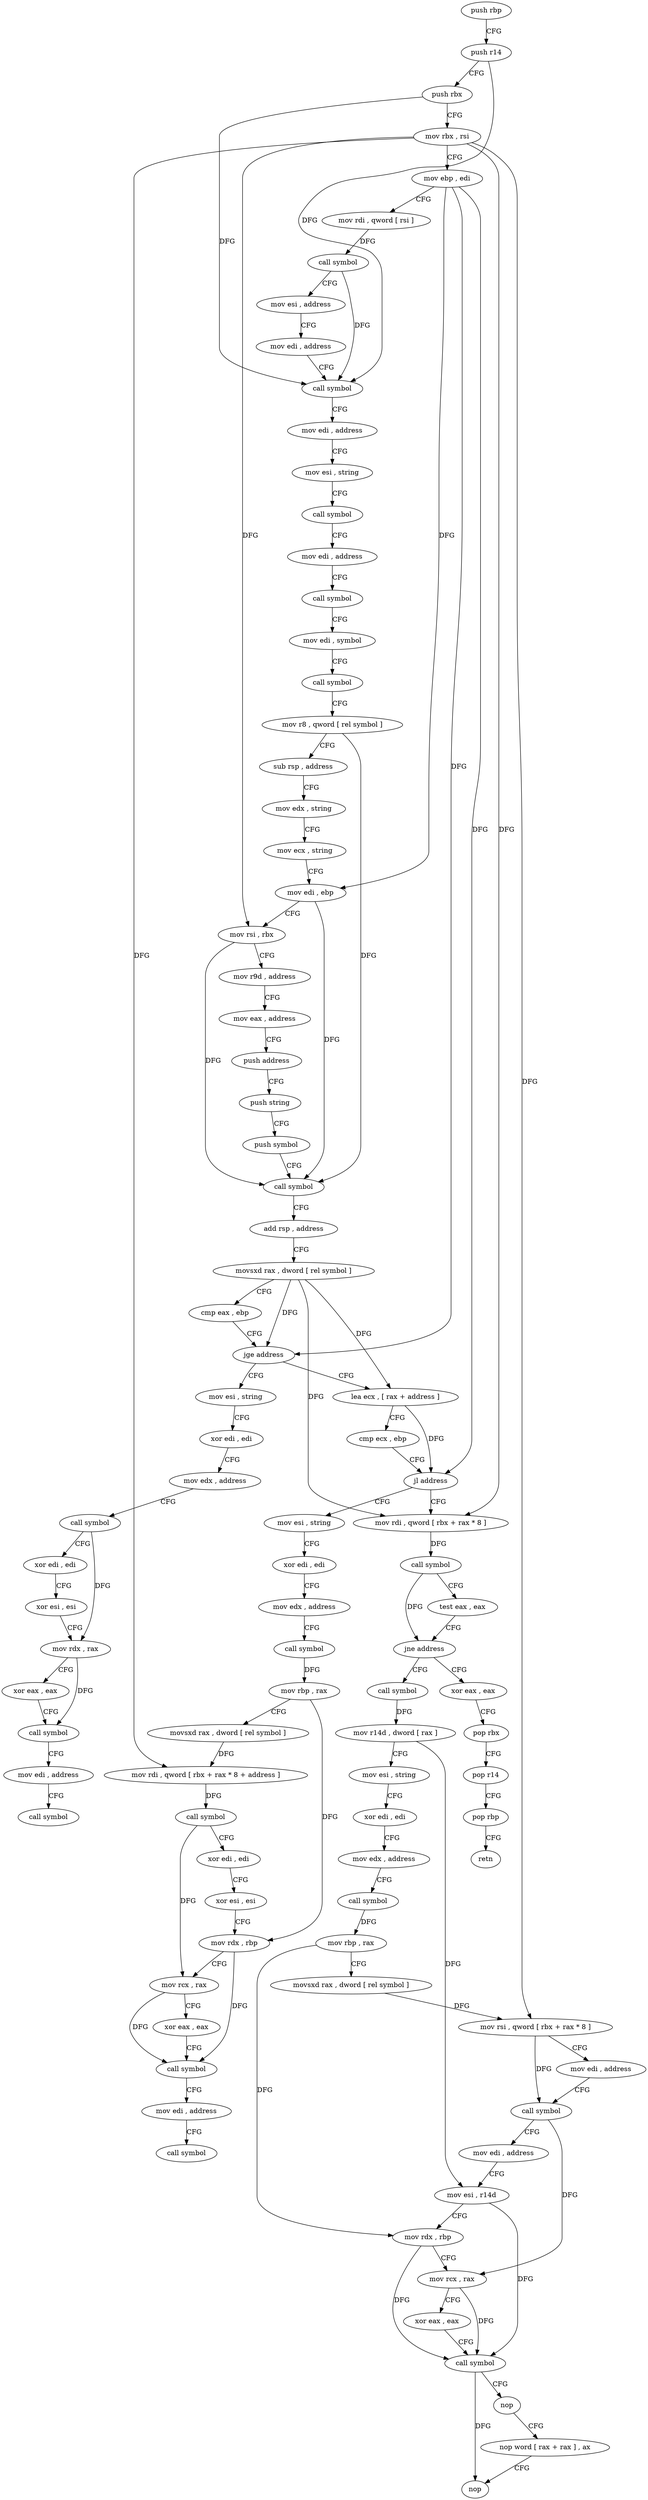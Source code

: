 digraph "func" {
"4199984" [label = "push rbp" ]
"4199985" [label = "push r14" ]
"4199987" [label = "push rbx" ]
"4199988" [label = "mov rbx , rsi" ]
"4199991" [label = "mov ebp , edi" ]
"4199993" [label = "mov rdi , qword [ rsi ]" ]
"4199996" [label = "call symbol" ]
"4200001" [label = "mov esi , address" ]
"4200006" [label = "mov edi , address" ]
"4200011" [label = "call symbol" ]
"4200016" [label = "mov edi , address" ]
"4200021" [label = "mov esi , string" ]
"4200026" [label = "call symbol" ]
"4200031" [label = "mov edi , address" ]
"4200036" [label = "call symbol" ]
"4200041" [label = "mov edi , symbol" ]
"4200046" [label = "call symbol" ]
"4200051" [label = "mov r8 , qword [ rel symbol ]" ]
"4200058" [label = "sub rsp , address" ]
"4200062" [label = "mov edx , string" ]
"4200067" [label = "mov ecx , string" ]
"4200072" [label = "mov edi , ebp" ]
"4200074" [label = "mov rsi , rbx" ]
"4200077" [label = "mov r9d , address" ]
"4200083" [label = "mov eax , address" ]
"4200088" [label = "push address" ]
"4200090" [label = "push string" ]
"4200095" [label = "push symbol" ]
"4200100" [label = "call symbol" ]
"4200105" [label = "add rsp , address" ]
"4200109" [label = "movsxd rax , dword [ rel symbol ]" ]
"4200116" [label = "cmp eax , ebp" ]
"4200118" [label = "jge address" ]
"4200147" [label = "mov esi , string" ]
"4200120" [label = "lea ecx , [ rax + address ]" ]
"4200152" [label = "xor edi , edi" ]
"4200154" [label = "mov edx , address" ]
"4200159" [label = "call symbol" ]
"4200164" [label = "xor edi , edi" ]
"4200166" [label = "xor esi , esi" ]
"4200168" [label = "mov rdx , rax" ]
"4200171" [label = "xor eax , eax" ]
"4200173" [label = "call symbol" ]
"4200178" [label = "mov edi , address" ]
"4200183" [label = "call symbol" ]
"4200123" [label = "cmp ecx , ebp" ]
"4200125" [label = "jl address" ]
"4200188" [label = "mov esi , string" ]
"4200127" [label = "mov rdi , qword [ rbx + rax * 8 ]" ]
"4200193" [label = "xor edi , edi" ]
"4200195" [label = "mov edx , address" ]
"4200200" [label = "call symbol" ]
"4200205" [label = "mov rbp , rax" ]
"4200208" [label = "movsxd rax , dword [ rel symbol ]" ]
"4200215" [label = "mov rdi , qword [ rbx + rax * 8 + address ]" ]
"4200220" [label = "call symbol" ]
"4200225" [label = "xor edi , edi" ]
"4200227" [label = "xor esi , esi" ]
"4200229" [label = "mov rdx , rbp" ]
"4200232" [label = "mov rcx , rax" ]
"4200235" [label = "xor eax , eax" ]
"4200237" [label = "call symbol" ]
"4200242" [label = "mov edi , address" ]
"4200247" [label = "call symbol" ]
"4200131" [label = "call symbol" ]
"4200136" [label = "test eax , eax" ]
"4200138" [label = "jne address" ]
"4200252" [label = "call symbol" ]
"4200140" [label = "xor eax , eax" ]
"4200257" [label = "mov r14d , dword [ rax ]" ]
"4200260" [label = "mov esi , string" ]
"4200265" [label = "xor edi , edi" ]
"4200267" [label = "mov edx , address" ]
"4200272" [label = "call symbol" ]
"4200277" [label = "mov rbp , rax" ]
"4200280" [label = "movsxd rax , dword [ rel symbol ]" ]
"4200287" [label = "mov rsi , qword [ rbx + rax * 8 ]" ]
"4200291" [label = "mov edi , address" ]
"4200296" [label = "call symbol" ]
"4200301" [label = "mov edi , address" ]
"4200306" [label = "mov esi , r14d" ]
"4200309" [label = "mov rdx , rbp" ]
"4200312" [label = "mov rcx , rax" ]
"4200315" [label = "xor eax , eax" ]
"4200317" [label = "call symbol" ]
"4200322" [label = "nop" ]
"4200324" [label = "nop word [ rax + rax ] , ax" ]
"4200334" [label = "nop" ]
"4200142" [label = "pop rbx" ]
"4200143" [label = "pop r14" ]
"4200145" [label = "pop rbp" ]
"4200146" [label = "retn" ]
"4199984" -> "4199985" [ label = "CFG" ]
"4199985" -> "4199987" [ label = "CFG" ]
"4199985" -> "4200011" [ label = "DFG" ]
"4199987" -> "4199988" [ label = "CFG" ]
"4199987" -> "4200011" [ label = "DFG" ]
"4199988" -> "4199991" [ label = "CFG" ]
"4199988" -> "4200074" [ label = "DFG" ]
"4199988" -> "4200215" [ label = "DFG" ]
"4199988" -> "4200127" [ label = "DFG" ]
"4199988" -> "4200287" [ label = "DFG" ]
"4199991" -> "4199993" [ label = "CFG" ]
"4199991" -> "4200072" [ label = "DFG" ]
"4199991" -> "4200118" [ label = "DFG" ]
"4199991" -> "4200125" [ label = "DFG" ]
"4199993" -> "4199996" [ label = "DFG" ]
"4199996" -> "4200001" [ label = "CFG" ]
"4199996" -> "4200011" [ label = "DFG" ]
"4200001" -> "4200006" [ label = "CFG" ]
"4200006" -> "4200011" [ label = "CFG" ]
"4200011" -> "4200016" [ label = "CFG" ]
"4200016" -> "4200021" [ label = "CFG" ]
"4200021" -> "4200026" [ label = "CFG" ]
"4200026" -> "4200031" [ label = "CFG" ]
"4200031" -> "4200036" [ label = "CFG" ]
"4200036" -> "4200041" [ label = "CFG" ]
"4200041" -> "4200046" [ label = "CFG" ]
"4200046" -> "4200051" [ label = "CFG" ]
"4200051" -> "4200058" [ label = "CFG" ]
"4200051" -> "4200100" [ label = "DFG" ]
"4200058" -> "4200062" [ label = "CFG" ]
"4200062" -> "4200067" [ label = "CFG" ]
"4200067" -> "4200072" [ label = "CFG" ]
"4200072" -> "4200074" [ label = "CFG" ]
"4200072" -> "4200100" [ label = "DFG" ]
"4200074" -> "4200077" [ label = "CFG" ]
"4200074" -> "4200100" [ label = "DFG" ]
"4200077" -> "4200083" [ label = "CFG" ]
"4200083" -> "4200088" [ label = "CFG" ]
"4200088" -> "4200090" [ label = "CFG" ]
"4200090" -> "4200095" [ label = "CFG" ]
"4200095" -> "4200100" [ label = "CFG" ]
"4200100" -> "4200105" [ label = "CFG" ]
"4200105" -> "4200109" [ label = "CFG" ]
"4200109" -> "4200116" [ label = "CFG" ]
"4200109" -> "4200118" [ label = "DFG" ]
"4200109" -> "4200120" [ label = "DFG" ]
"4200109" -> "4200127" [ label = "DFG" ]
"4200116" -> "4200118" [ label = "CFG" ]
"4200118" -> "4200147" [ label = "CFG" ]
"4200118" -> "4200120" [ label = "CFG" ]
"4200147" -> "4200152" [ label = "CFG" ]
"4200120" -> "4200123" [ label = "CFG" ]
"4200120" -> "4200125" [ label = "DFG" ]
"4200152" -> "4200154" [ label = "CFG" ]
"4200154" -> "4200159" [ label = "CFG" ]
"4200159" -> "4200164" [ label = "CFG" ]
"4200159" -> "4200168" [ label = "DFG" ]
"4200164" -> "4200166" [ label = "CFG" ]
"4200166" -> "4200168" [ label = "CFG" ]
"4200168" -> "4200171" [ label = "CFG" ]
"4200168" -> "4200173" [ label = "DFG" ]
"4200171" -> "4200173" [ label = "CFG" ]
"4200173" -> "4200178" [ label = "CFG" ]
"4200178" -> "4200183" [ label = "CFG" ]
"4200123" -> "4200125" [ label = "CFG" ]
"4200125" -> "4200188" [ label = "CFG" ]
"4200125" -> "4200127" [ label = "CFG" ]
"4200188" -> "4200193" [ label = "CFG" ]
"4200127" -> "4200131" [ label = "DFG" ]
"4200193" -> "4200195" [ label = "CFG" ]
"4200195" -> "4200200" [ label = "CFG" ]
"4200200" -> "4200205" [ label = "DFG" ]
"4200205" -> "4200208" [ label = "CFG" ]
"4200205" -> "4200229" [ label = "DFG" ]
"4200208" -> "4200215" [ label = "DFG" ]
"4200215" -> "4200220" [ label = "DFG" ]
"4200220" -> "4200225" [ label = "CFG" ]
"4200220" -> "4200232" [ label = "DFG" ]
"4200225" -> "4200227" [ label = "CFG" ]
"4200227" -> "4200229" [ label = "CFG" ]
"4200229" -> "4200232" [ label = "CFG" ]
"4200229" -> "4200237" [ label = "DFG" ]
"4200232" -> "4200235" [ label = "CFG" ]
"4200232" -> "4200237" [ label = "DFG" ]
"4200235" -> "4200237" [ label = "CFG" ]
"4200237" -> "4200242" [ label = "CFG" ]
"4200242" -> "4200247" [ label = "CFG" ]
"4200131" -> "4200136" [ label = "CFG" ]
"4200131" -> "4200138" [ label = "DFG" ]
"4200136" -> "4200138" [ label = "CFG" ]
"4200138" -> "4200252" [ label = "CFG" ]
"4200138" -> "4200140" [ label = "CFG" ]
"4200252" -> "4200257" [ label = "DFG" ]
"4200140" -> "4200142" [ label = "CFG" ]
"4200257" -> "4200260" [ label = "CFG" ]
"4200257" -> "4200306" [ label = "DFG" ]
"4200260" -> "4200265" [ label = "CFG" ]
"4200265" -> "4200267" [ label = "CFG" ]
"4200267" -> "4200272" [ label = "CFG" ]
"4200272" -> "4200277" [ label = "DFG" ]
"4200277" -> "4200280" [ label = "CFG" ]
"4200277" -> "4200309" [ label = "DFG" ]
"4200280" -> "4200287" [ label = "DFG" ]
"4200287" -> "4200291" [ label = "CFG" ]
"4200287" -> "4200296" [ label = "DFG" ]
"4200291" -> "4200296" [ label = "CFG" ]
"4200296" -> "4200301" [ label = "CFG" ]
"4200296" -> "4200312" [ label = "DFG" ]
"4200301" -> "4200306" [ label = "CFG" ]
"4200306" -> "4200309" [ label = "CFG" ]
"4200306" -> "4200317" [ label = "DFG" ]
"4200309" -> "4200312" [ label = "CFG" ]
"4200309" -> "4200317" [ label = "DFG" ]
"4200312" -> "4200315" [ label = "CFG" ]
"4200312" -> "4200317" [ label = "DFG" ]
"4200315" -> "4200317" [ label = "CFG" ]
"4200317" -> "4200322" [ label = "CFG" ]
"4200317" -> "4200334" [ label = "DFG" ]
"4200322" -> "4200324" [ label = "CFG" ]
"4200324" -> "4200334" [ label = "CFG" ]
"4200142" -> "4200143" [ label = "CFG" ]
"4200143" -> "4200145" [ label = "CFG" ]
"4200145" -> "4200146" [ label = "CFG" ]
}
